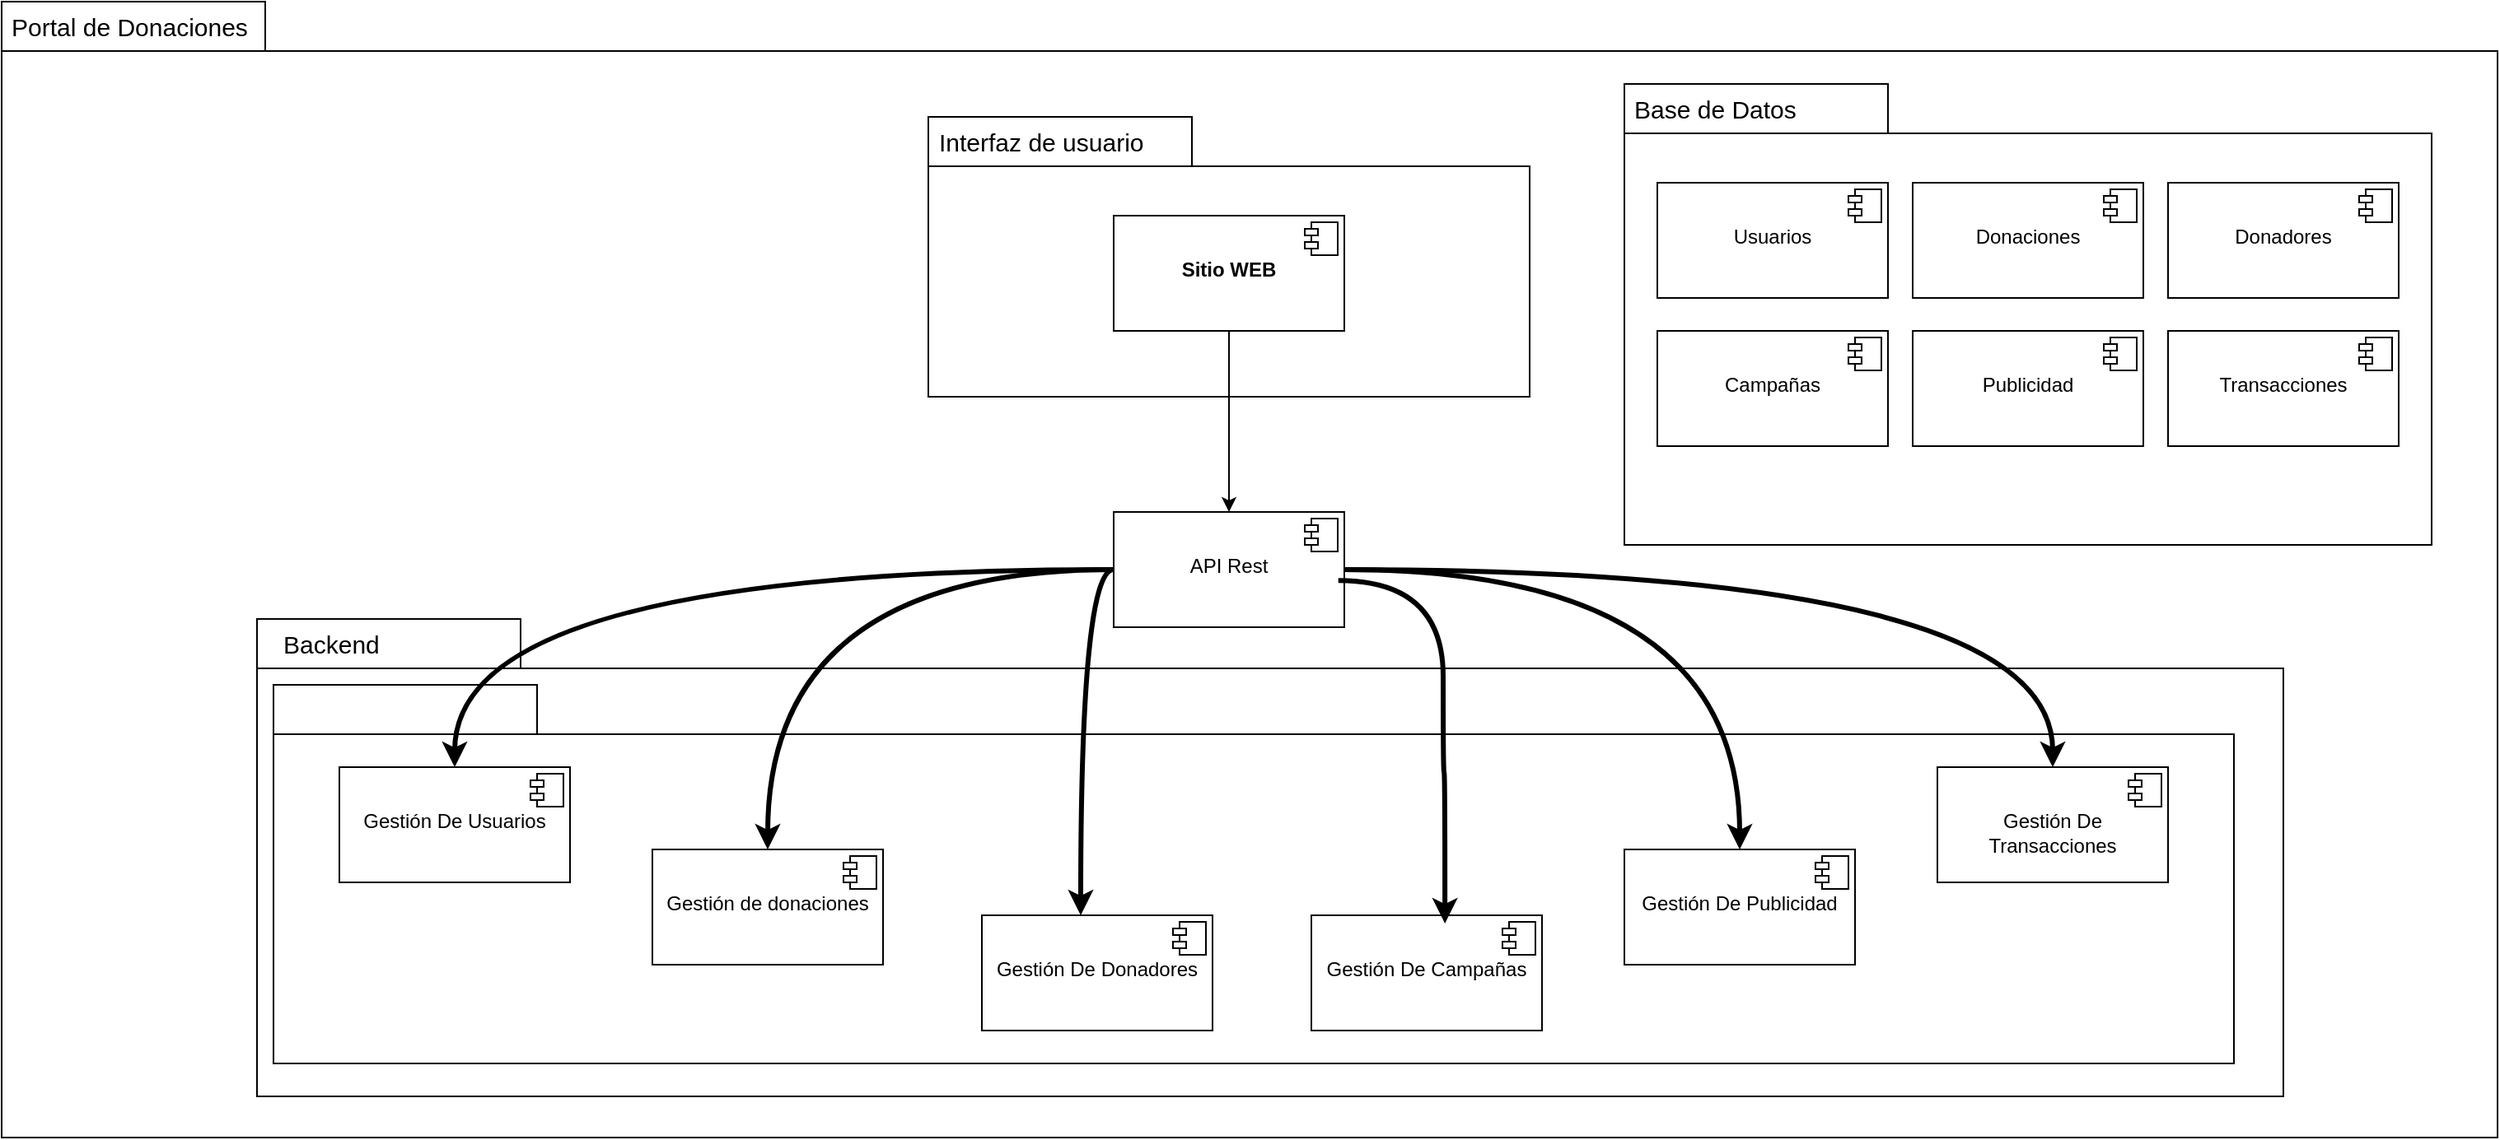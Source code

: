 <mxfile version="24.8.2">
  <diagram name="Página-1" id="amPl5dRwoPj2XpLalni3">
    <mxGraphModel dx="2876" dy="1114" grid="1" gridSize="10" guides="1" tooltips="1" connect="1" arrows="1" fold="1" page="1" pageScale="1" pageWidth="827" pageHeight="1169" math="0" shadow="0">
      <root>
        <mxCell id="0" />
        <mxCell id="1" parent="0" />
        <mxCell id="ojXrJi9Qcv_ezafxUV8m-1" value="" style="shape=folder;fontStyle=1;spacingTop=10;tabWidth=160;tabHeight=30;tabPosition=left;html=1;whiteSpace=wrap;movable=0;resizable=0;rotatable=0;deletable=0;editable=0;locked=1;connectable=0;" vertex="1" parent="1">
          <mxGeometry x="-45" y="50" width="1515" height="690" as="geometry" />
        </mxCell>
        <mxCell id="ojXrJi9Qcv_ezafxUV8m-3" value="" style="shape=folder;fontStyle=1;spacingTop=10;tabWidth=160;tabHeight=30;tabPosition=left;html=1;whiteSpace=wrap;" vertex="1" parent="1">
          <mxGeometry x="110" y="425" width="1230" height="290" as="geometry" />
        </mxCell>
        <mxCell id="T4gkOf7UWrr7WhbT-S3--11" value="" style="shape=folder;fontStyle=1;spacingTop=10;tabWidth=160;tabHeight=30;tabPosition=left;html=1;whiteSpace=wrap;" parent="1" vertex="1">
          <mxGeometry x="120" y="465" width="1190" height="230" as="geometry" />
        </mxCell>
        <mxCell id="T4gkOf7UWrr7WhbT-S3--12" value="Backend" style="text;strokeColor=none;fillColor=none;spacingLeft=4;spacingRight=4;overflow=hidden;rotatable=0;points=[[0,0.5],[1,0.5]];portConstraint=eastwest;fontSize=15;whiteSpace=wrap;html=1;" parent="1" vertex="1">
          <mxGeometry x="120" y="425" width="170" height="30" as="geometry" />
        </mxCell>
        <mxCell id="T4gkOf7UWrr7WhbT-S3--1" value="" style="shape=folder;fontStyle=1;spacingTop=10;tabWidth=160;tabHeight=30;tabPosition=left;html=1;whiteSpace=wrap;" parent="1" vertex="1">
          <mxGeometry x="517.5" y="120" width="365" height="170" as="geometry" />
        </mxCell>
        <mxCell id="T4gkOf7UWrr7WhbT-S3--8" style="edgeStyle=orthogonalEdgeStyle;rounded=0;orthogonalLoop=1;jettySize=auto;html=1;entryX=0.5;entryY=0;entryDx=0;entryDy=0;" parent="1" source="T4gkOf7UWrr7WhbT-S3--3" target="T4gkOf7UWrr7WhbT-S3--6" edge="1">
          <mxGeometry relative="1" as="geometry" />
        </mxCell>
        <mxCell id="T4gkOf7UWrr7WhbT-S3--3" value="&lt;p style=&quot;margin:0px;margin-top:6px;text-align:center;&quot;&gt;&lt;b&gt;&lt;br&gt;&lt;/b&gt;&lt;/p&gt;&lt;p style=&quot;margin:0px;margin-top:6px;text-align:center;&quot;&gt;&lt;b&gt;Sitio WEB&lt;/b&gt;&lt;/p&gt;" style="align=left;overflow=fill;html=1;dropTarget=0;whiteSpace=wrap;" parent="1" vertex="1">
          <mxGeometry x="630" y="180" width="140" height="70" as="geometry" />
        </mxCell>
        <mxCell id="T4gkOf7UWrr7WhbT-S3--4" value="" style="shape=component;jettyWidth=8;jettyHeight=4;" parent="T4gkOf7UWrr7WhbT-S3--3" vertex="1">
          <mxGeometry x="1" width="20" height="20" relative="1" as="geometry">
            <mxPoint x="-24" y="4" as="offset" />
          </mxGeometry>
        </mxCell>
        <mxCell id="T4gkOf7UWrr7WhbT-S3--5" value="Interfaz de usuario" style="text;strokeColor=none;fillColor=none;spacingLeft=4;spacingRight=4;overflow=hidden;rotatable=0;points=[[0,0.5],[1,0.5]];portConstraint=eastwest;fontSize=15;whiteSpace=wrap;html=1;" parent="1" vertex="1">
          <mxGeometry x="517.5" y="120" width="170" height="30" as="geometry" />
        </mxCell>
        <mxCell id="ojXrJi9Qcv_ezafxUV8m-5" style="edgeStyle=orthogonalEdgeStyle;rounded=0;orthogonalLoop=1;jettySize=auto;html=1;entryX=0.5;entryY=0;entryDx=0;entryDy=0;strokeWidth=3;flowAnimation=0;shadow=0;curved=1;" edge="1" parent="1" source="T4gkOf7UWrr7WhbT-S3--6" target="T4gkOf7UWrr7WhbT-S3--25">
          <mxGeometry relative="1" as="geometry">
            <Array as="points">
              <mxPoint x="230" y="395" />
            </Array>
          </mxGeometry>
        </mxCell>
        <mxCell id="ojXrJi9Qcv_ezafxUV8m-7" style="edgeStyle=orthogonalEdgeStyle;rounded=0;orthogonalLoop=1;jettySize=auto;html=1;exitX=0;exitY=0.5;exitDx=0;exitDy=0;strokeWidth=3;elbow=vertical;curved=1;" edge="1" parent="1" source="T4gkOf7UWrr7WhbT-S3--6" target="T4gkOf7UWrr7WhbT-S3--29">
          <mxGeometry relative="1" as="geometry">
            <mxPoint x="785" y="435" as="sourcePoint" />
            <Array as="points">
              <mxPoint x="610" y="395" />
            </Array>
          </mxGeometry>
        </mxCell>
        <mxCell id="ojXrJi9Qcv_ezafxUV8m-9" style="edgeStyle=orthogonalEdgeStyle;rounded=0;orthogonalLoop=1;jettySize=auto;html=1;exitX=1;exitY=0.5;exitDx=0;exitDy=0;strokeWidth=3;curved=1;" edge="1" parent="1" source="T4gkOf7UWrr7WhbT-S3--6" target="T4gkOf7UWrr7WhbT-S3--33">
          <mxGeometry relative="1" as="geometry">
            <mxPoint x="890" y="417.5" as="sourcePoint" />
            <Array as="points">
              <mxPoint x="1010" y="395" />
            </Array>
          </mxGeometry>
        </mxCell>
        <mxCell id="ojXrJi9Qcv_ezafxUV8m-10" style="edgeStyle=orthogonalEdgeStyle;rounded=0;orthogonalLoop=1;jettySize=auto;html=1;exitX=1;exitY=0.5;exitDx=0;exitDy=0;strokeWidth=3;curved=1;" edge="1" parent="1" source="T4gkOf7UWrr7WhbT-S3--6" target="T4gkOf7UWrr7WhbT-S3--35">
          <mxGeometry relative="1" as="geometry">
            <mxPoint x="890" y="400" as="sourcePoint" />
            <Array as="points">
              <mxPoint x="1200" y="395" />
            </Array>
          </mxGeometry>
        </mxCell>
        <mxCell id="T4gkOf7UWrr7WhbT-S3--6" value="&lt;p style=&quot;margin:0px;margin-top:6px;text-align:center;&quot;&gt;&lt;br&gt;&lt;/p&gt;&lt;p style=&quot;margin:0px;margin-top:6px;text-align:center;&quot;&gt;API Rest&lt;/p&gt;" style="align=left;overflow=fill;html=1;dropTarget=0;whiteSpace=wrap;" parent="1" vertex="1">
          <mxGeometry x="630" y="360" width="140" height="70" as="geometry" />
        </mxCell>
        <mxCell id="T4gkOf7UWrr7WhbT-S3--7" value="" style="shape=component;jettyWidth=8;jettyHeight=4;" parent="T4gkOf7UWrr7WhbT-S3--6" vertex="1">
          <mxGeometry x="1" width="20" height="20" relative="1" as="geometry">
            <mxPoint x="-24" y="4" as="offset" />
          </mxGeometry>
        </mxCell>
        <mxCell id="T4gkOf7UWrr7WhbT-S3--9" value="" style="shape=folder;fontStyle=1;spacingTop=10;tabWidth=160;tabHeight=30;tabPosition=left;html=1;whiteSpace=wrap;" parent="1" vertex="1">
          <mxGeometry x="940" y="100" width="490" height="280" as="geometry" />
        </mxCell>
        <mxCell id="T4gkOf7UWrr7WhbT-S3--10" value="Base de Datos" style="text;strokeColor=none;fillColor=none;spacingLeft=4;spacingRight=4;overflow=hidden;rotatable=0;points=[[0,0.5],[1,0.5]];portConstraint=eastwest;fontSize=15;whiteSpace=wrap;html=1;" parent="1" vertex="1">
          <mxGeometry x="940" y="100" width="170" height="30" as="geometry" />
        </mxCell>
        <mxCell id="T4gkOf7UWrr7WhbT-S3--13" value="&lt;p style=&quot;margin:0px;margin-top:6px;text-align:center;&quot;&gt;&lt;br&gt;&lt;/p&gt;&lt;p style=&quot;margin:0px;margin-top:6px;text-align:center;&quot;&gt;Usuarios&lt;/p&gt;" style="align=left;overflow=fill;html=1;dropTarget=0;whiteSpace=wrap;" parent="1" vertex="1">
          <mxGeometry x="960" y="160" width="140" height="70" as="geometry" />
        </mxCell>
        <mxCell id="T4gkOf7UWrr7WhbT-S3--14" value="" style="shape=component;jettyWidth=8;jettyHeight=4;" parent="T4gkOf7UWrr7WhbT-S3--13" vertex="1">
          <mxGeometry x="1" width="20" height="20" relative="1" as="geometry">
            <mxPoint x="-24" y="4" as="offset" />
          </mxGeometry>
        </mxCell>
        <mxCell id="T4gkOf7UWrr7WhbT-S3--15" value="&lt;p style=&quot;margin:0px;margin-top:6px;text-align:center;&quot;&gt;&lt;br&gt;&lt;/p&gt;&lt;p style=&quot;margin:0px;margin-top:6px;text-align:center;&quot;&gt;Donaciones&lt;/p&gt;" style="align=left;overflow=fill;html=1;dropTarget=0;whiteSpace=wrap;" parent="1" vertex="1">
          <mxGeometry x="1115" y="160" width="140" height="70" as="geometry" />
        </mxCell>
        <mxCell id="T4gkOf7UWrr7WhbT-S3--16" value="" style="shape=component;jettyWidth=8;jettyHeight=4;" parent="T4gkOf7UWrr7WhbT-S3--15" vertex="1">
          <mxGeometry x="1" width="20" height="20" relative="1" as="geometry">
            <mxPoint x="-24" y="4" as="offset" />
          </mxGeometry>
        </mxCell>
        <mxCell id="T4gkOf7UWrr7WhbT-S3--17" value="&lt;p style=&quot;margin:0px;margin-top:6px;text-align:center;&quot;&gt;&lt;br&gt;&lt;/p&gt;&lt;p style=&quot;margin:0px;margin-top:6px;text-align:center;&quot;&gt;Donadores&lt;/p&gt;" style="align=left;overflow=fill;html=1;dropTarget=0;whiteSpace=wrap;" parent="1" vertex="1">
          <mxGeometry x="1270" y="160" width="140" height="70" as="geometry" />
        </mxCell>
        <mxCell id="T4gkOf7UWrr7WhbT-S3--18" value="" style="shape=component;jettyWidth=8;jettyHeight=4;" parent="T4gkOf7UWrr7WhbT-S3--17" vertex="1">
          <mxGeometry x="1" width="20" height="20" relative="1" as="geometry">
            <mxPoint x="-24" y="4" as="offset" />
          </mxGeometry>
        </mxCell>
        <mxCell id="T4gkOf7UWrr7WhbT-S3--19" value="&lt;p style=&quot;margin:0px;margin-top:6px;text-align:center;&quot;&gt;&lt;br&gt;&lt;/p&gt;&lt;p style=&quot;margin:0px;margin-top:6px;text-align:center;&quot;&gt;Campañas&lt;/p&gt;" style="align=left;overflow=fill;html=1;dropTarget=0;whiteSpace=wrap;" parent="1" vertex="1">
          <mxGeometry x="960" y="250" width="140" height="70" as="geometry" />
        </mxCell>
        <mxCell id="T4gkOf7UWrr7WhbT-S3--20" value="" style="shape=component;jettyWidth=8;jettyHeight=4;" parent="T4gkOf7UWrr7WhbT-S3--19" vertex="1">
          <mxGeometry x="1" width="20" height="20" relative="1" as="geometry">
            <mxPoint x="-24" y="4" as="offset" />
          </mxGeometry>
        </mxCell>
        <mxCell id="T4gkOf7UWrr7WhbT-S3--21" value="&lt;p style=&quot;margin:0px;margin-top:6px;text-align:center;&quot;&gt;&lt;br&gt;&lt;/p&gt;&lt;p style=&quot;margin:0px;margin-top:6px;text-align:center;&quot;&gt;Publicidad&lt;/p&gt;" style="align=left;overflow=fill;html=1;dropTarget=0;whiteSpace=wrap;" parent="1" vertex="1">
          <mxGeometry x="1115" y="250" width="140" height="70" as="geometry" />
        </mxCell>
        <mxCell id="T4gkOf7UWrr7WhbT-S3--22" value="" style="shape=component;jettyWidth=8;jettyHeight=4;" parent="T4gkOf7UWrr7WhbT-S3--21" vertex="1">
          <mxGeometry x="1" width="20" height="20" relative="1" as="geometry">
            <mxPoint x="-24" y="4" as="offset" />
          </mxGeometry>
        </mxCell>
        <mxCell id="T4gkOf7UWrr7WhbT-S3--23" value="&lt;p style=&quot;margin:0px;margin-top:6px;text-align:center;&quot;&gt;&lt;br&gt;&lt;/p&gt;&lt;p style=&quot;margin:0px;margin-top:6px;text-align:center;&quot;&gt;Transacciones&lt;/p&gt;" style="align=left;overflow=fill;html=1;dropTarget=0;whiteSpace=wrap;" parent="1" vertex="1">
          <mxGeometry x="1270" y="250" width="140" height="70" as="geometry" />
        </mxCell>
        <mxCell id="T4gkOf7UWrr7WhbT-S3--24" value="" style="shape=component;jettyWidth=8;jettyHeight=4;" parent="T4gkOf7UWrr7WhbT-S3--23" vertex="1">
          <mxGeometry x="1" width="20" height="20" relative="1" as="geometry">
            <mxPoint x="-24" y="4" as="offset" />
          </mxGeometry>
        </mxCell>
        <mxCell id="T4gkOf7UWrr7WhbT-S3--25" value="&lt;p style=&quot;margin:0px;margin-top:6px;text-align:center;&quot;&gt;&lt;br&gt;&lt;/p&gt;&lt;p style=&quot;margin:0px;margin-top:6px;text-align:center;&quot;&gt;Gestión De Usuarios&lt;/p&gt;" style="align=left;overflow=fill;html=1;dropTarget=0;whiteSpace=wrap;" parent="1" vertex="1">
          <mxGeometry x="160" y="515" width="140" height="70" as="geometry" />
        </mxCell>
        <mxCell id="T4gkOf7UWrr7WhbT-S3--26" value="" style="shape=component;jettyWidth=8;jettyHeight=4;" parent="T4gkOf7UWrr7WhbT-S3--25" vertex="1">
          <mxGeometry x="1" width="20" height="20" relative="1" as="geometry">
            <mxPoint x="-24" y="4" as="offset" />
          </mxGeometry>
        </mxCell>
        <mxCell id="T4gkOf7UWrr7WhbT-S3--27" value="&lt;p style=&quot;margin:0px;margin-top:6px;text-align:center;&quot;&gt;&lt;br&gt;&lt;/p&gt;&lt;p style=&quot;margin:0px;margin-top:6px;text-align:center;&quot;&gt;Gestión de donaciones&lt;/p&gt;" style="align=left;overflow=fill;html=1;dropTarget=0;whiteSpace=wrap;" parent="1" vertex="1">
          <mxGeometry x="350" y="565" width="140" height="70" as="geometry" />
        </mxCell>
        <mxCell id="T4gkOf7UWrr7WhbT-S3--28" value="" style="shape=component;jettyWidth=8;jettyHeight=4;" parent="T4gkOf7UWrr7WhbT-S3--27" vertex="1">
          <mxGeometry x="1" width="20" height="20" relative="1" as="geometry">
            <mxPoint x="-24" y="4" as="offset" />
          </mxGeometry>
        </mxCell>
        <mxCell id="T4gkOf7UWrr7WhbT-S3--29" value="&lt;p style=&quot;margin:0px;margin-top:6px;text-align:center;&quot;&gt;&lt;br&gt;&lt;/p&gt;&lt;p style=&quot;margin:0px;margin-top:6px;text-align:center;&quot;&gt;Gestión De Donadores&lt;/p&gt;" style="align=left;overflow=fill;html=1;dropTarget=0;whiteSpace=wrap;" parent="1" vertex="1">
          <mxGeometry x="550" y="605" width="140" height="70" as="geometry" />
        </mxCell>
        <mxCell id="T4gkOf7UWrr7WhbT-S3--30" value="" style="shape=component;jettyWidth=8;jettyHeight=4;" parent="T4gkOf7UWrr7WhbT-S3--29" vertex="1">
          <mxGeometry x="1" width="20" height="20" relative="1" as="geometry">
            <mxPoint x="-24" y="4" as="offset" />
          </mxGeometry>
        </mxCell>
        <mxCell id="T4gkOf7UWrr7WhbT-S3--31" value="&lt;p style=&quot;margin:0px;margin-top:6px;text-align:center;&quot;&gt;&lt;br&gt;&lt;/p&gt;&lt;p style=&quot;margin:0px;margin-top:6px;text-align:center;&quot;&gt;Gestión De Campañas&lt;/p&gt;" style="align=left;overflow=fill;html=1;dropTarget=0;whiteSpace=wrap;" parent="1" vertex="1">
          <mxGeometry x="750" y="605" width="140" height="70" as="geometry" />
        </mxCell>
        <mxCell id="T4gkOf7UWrr7WhbT-S3--32" value="" style="shape=component;jettyWidth=8;jettyHeight=4;" parent="T4gkOf7UWrr7WhbT-S3--31" vertex="1">
          <mxGeometry x="1" width="20" height="20" relative="1" as="geometry">
            <mxPoint x="-24" y="4" as="offset" />
          </mxGeometry>
        </mxCell>
        <mxCell id="T4gkOf7UWrr7WhbT-S3--33" value="&lt;p style=&quot;margin:0px;margin-top:6px;text-align:center;&quot;&gt;&lt;br&gt;&lt;/p&gt;&lt;p style=&quot;margin:0px;margin-top:6px;text-align:center;&quot;&gt;Gestión De Publicidad&lt;/p&gt;" style="align=left;overflow=fill;html=1;dropTarget=0;whiteSpace=wrap;" parent="1" vertex="1">
          <mxGeometry x="940" y="565" width="140" height="70" as="geometry" />
        </mxCell>
        <mxCell id="T4gkOf7UWrr7WhbT-S3--34" value="" style="shape=component;jettyWidth=8;jettyHeight=4;" parent="T4gkOf7UWrr7WhbT-S3--33" vertex="1">
          <mxGeometry x="1" width="20" height="20" relative="1" as="geometry">
            <mxPoint x="-24" y="4" as="offset" />
          </mxGeometry>
        </mxCell>
        <mxCell id="T4gkOf7UWrr7WhbT-S3--35" value="&lt;p style=&quot;margin:0px;margin-top:6px;text-align:center;&quot;&gt;&lt;br&gt;&lt;/p&gt;&lt;p style=&quot;margin:0px;margin-top:6px;text-align:center;&quot;&gt;Gestión De Transacciones&lt;/p&gt;" style="align=left;overflow=fill;html=1;dropTarget=0;whiteSpace=wrap;" parent="1" vertex="1">
          <mxGeometry x="1130" y="515" width="140" height="70" as="geometry" />
        </mxCell>
        <mxCell id="T4gkOf7UWrr7WhbT-S3--36" value="" style="shape=component;jettyWidth=8;jettyHeight=4;" parent="T4gkOf7UWrr7WhbT-S3--35" vertex="1">
          <mxGeometry x="1" width="20" height="20" relative="1" as="geometry">
            <mxPoint x="-24" y="4" as="offset" />
          </mxGeometry>
        </mxCell>
        <mxCell id="ojXrJi9Qcv_ezafxUV8m-2" value="Portal de Donaciones" style="text;strokeColor=none;fillColor=none;spacingLeft=4;spacingRight=4;overflow=hidden;rotatable=0;points=[[0,0.5],[1,0.5]];portConstraint=eastwest;fontSize=15;whiteSpace=wrap;html=1;movable=0;resizable=0;deletable=0;editable=0;locked=1;connectable=0;" vertex="1" parent="1">
          <mxGeometry x="-45" y="50" width="170" height="30" as="geometry" />
        </mxCell>
        <mxCell id="ojXrJi9Qcv_ezafxUV8m-6" style="edgeStyle=orthogonalEdgeStyle;rounded=0;orthogonalLoop=1;jettySize=auto;html=1;exitX=0;exitY=0.5;exitDx=0;exitDy=0;strokeWidth=3;curved=1;entryX=0.5;entryY=0;entryDx=0;entryDy=0;" edge="1" parent="1" source="T4gkOf7UWrr7WhbT-S3--6" target="T4gkOf7UWrr7WhbT-S3--27">
          <mxGeometry relative="1" as="geometry">
            <Array as="points">
              <mxPoint x="420" y="395" />
            </Array>
          </mxGeometry>
        </mxCell>
        <mxCell id="ojXrJi9Qcv_ezafxUV8m-8" style="edgeStyle=orthogonalEdgeStyle;rounded=0;orthogonalLoop=1;jettySize=auto;html=1;entryX=0.579;entryY=0.071;entryDx=0;entryDy=0;entryPerimeter=0;exitX=0.974;exitY=0.595;exitDx=0;exitDy=0;strokeWidth=3;curved=1;exitPerimeter=0;" edge="1" parent="1" source="T4gkOf7UWrr7WhbT-S3--6" target="T4gkOf7UWrr7WhbT-S3--31">
          <mxGeometry relative="1" as="geometry">
            <mxPoint x="855" y="435" as="sourcePoint" />
            <Array as="points">
              <mxPoint x="830" y="402" />
              <mxPoint x="830" y="518" />
              <mxPoint x="831" y="518" />
            </Array>
          </mxGeometry>
        </mxCell>
      </root>
    </mxGraphModel>
  </diagram>
</mxfile>
